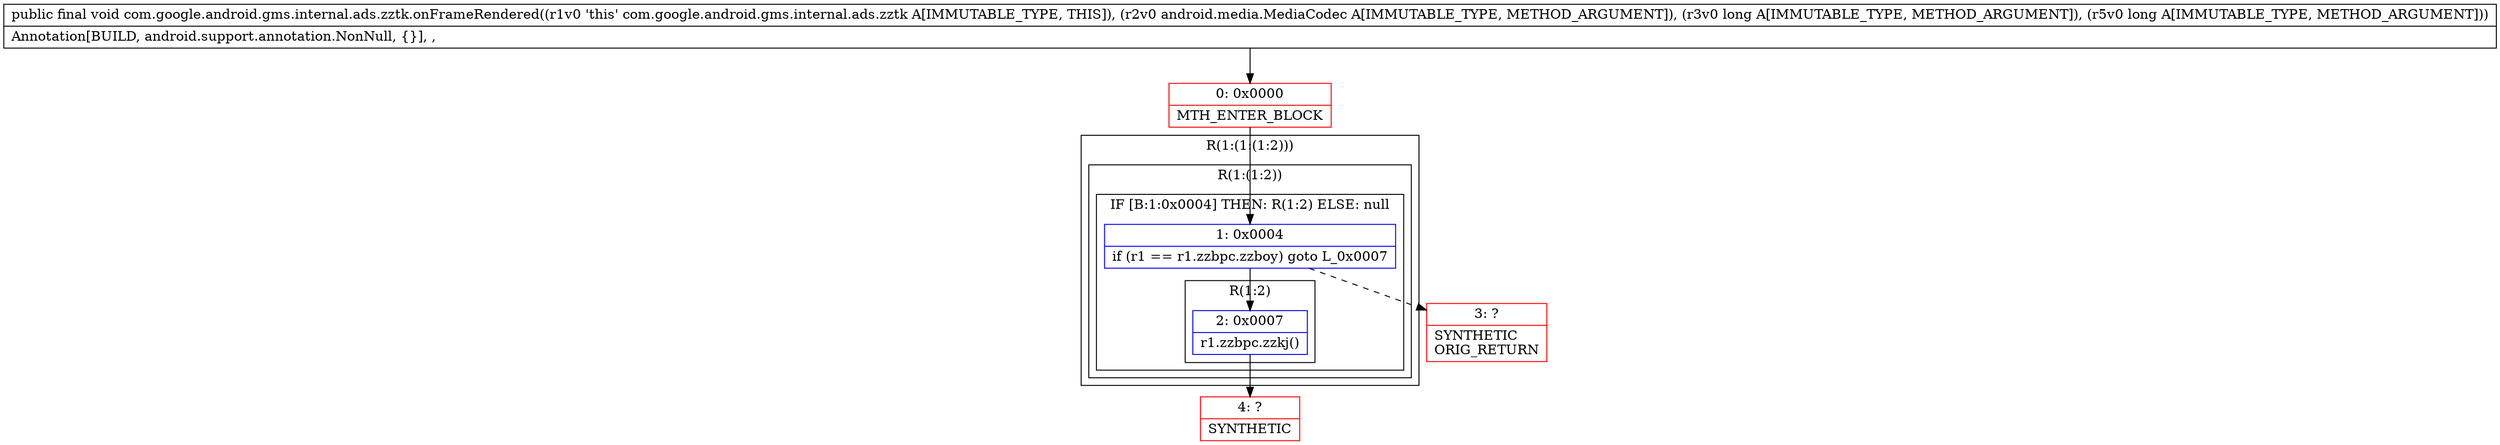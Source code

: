 digraph "CFG forcom.google.android.gms.internal.ads.zztk.onFrameRendered(Landroid\/media\/MediaCodec;JJ)V" {
subgraph cluster_Region_357777411 {
label = "R(1:(1:(1:2)))";
node [shape=record,color=blue];
subgraph cluster_Region_482808122 {
label = "R(1:(1:2))";
node [shape=record,color=blue];
subgraph cluster_IfRegion_1666683246 {
label = "IF [B:1:0x0004] THEN: R(1:2) ELSE: null";
node [shape=record,color=blue];
Node_1 [shape=record,label="{1\:\ 0x0004|if (r1 == r1.zzbpc.zzboy) goto L_0x0007\l}"];
subgraph cluster_Region_649299114 {
label = "R(1:2)";
node [shape=record,color=blue];
Node_2 [shape=record,label="{2\:\ 0x0007|r1.zzbpc.zzkj()\l}"];
}
}
}
}
Node_0 [shape=record,color=red,label="{0\:\ 0x0000|MTH_ENTER_BLOCK\l}"];
Node_3 [shape=record,color=red,label="{3\:\ ?|SYNTHETIC\lORIG_RETURN\l}"];
Node_4 [shape=record,color=red,label="{4\:\ ?|SYNTHETIC\l}"];
MethodNode[shape=record,label="{public final void com.google.android.gms.internal.ads.zztk.onFrameRendered((r1v0 'this' com.google.android.gms.internal.ads.zztk A[IMMUTABLE_TYPE, THIS]), (r2v0 android.media.MediaCodec A[IMMUTABLE_TYPE, METHOD_ARGUMENT]), (r3v0 long A[IMMUTABLE_TYPE, METHOD_ARGUMENT]), (r5v0 long A[IMMUTABLE_TYPE, METHOD_ARGUMENT]))  | Annotation[BUILD, android.support.annotation.NonNull, \{\}], , \l}"];
MethodNode -> Node_0;
Node_1 -> Node_2;
Node_1 -> Node_3[style=dashed];
Node_2 -> Node_4;
Node_0 -> Node_1;
}

